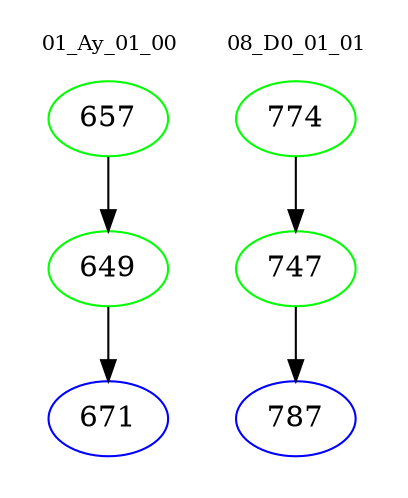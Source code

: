 digraph{
subgraph cluster_0 {
color = white
label = "01_Ay_01_00";
fontsize=10;
T0_657 [label="657", color="green"]
T0_657 -> T0_649 [color="black"]
T0_649 [label="649", color="green"]
T0_649 -> T0_671 [color="black"]
T0_671 [label="671", color="blue"]
}
subgraph cluster_1 {
color = white
label = "08_D0_01_01";
fontsize=10;
T1_774 [label="774", color="green"]
T1_774 -> T1_747 [color="black"]
T1_747 [label="747", color="green"]
T1_747 -> T1_787 [color="black"]
T1_787 [label="787", color="blue"]
}
}
